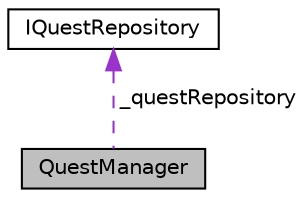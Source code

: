 digraph "QuestManager"
{
  edge [fontname="Helvetica",fontsize="10",labelfontname="Helvetica",labelfontsize="10"];
  node [fontname="Helvetica",fontsize="10",shape=record];
  Node1 [label="QuestManager",height=0.2,width=0.4,color="black", fillcolor="grey75", style="filled", fontcolor="black"];
  Node2 -> Node1 [dir="back",color="darkorchid3",fontsize="10",style="dashed",label=" _questRepository" ,fontname="Helvetica"];
  Node2 [label="IQuestRepository",height=0.2,width=0.4,color="black", fillcolor="white", style="filled",URL="$interface_i_quest_repository.html",tooltip="Developed by: Peao (rngs); Generic definition of a Quest Repository. "];
}
